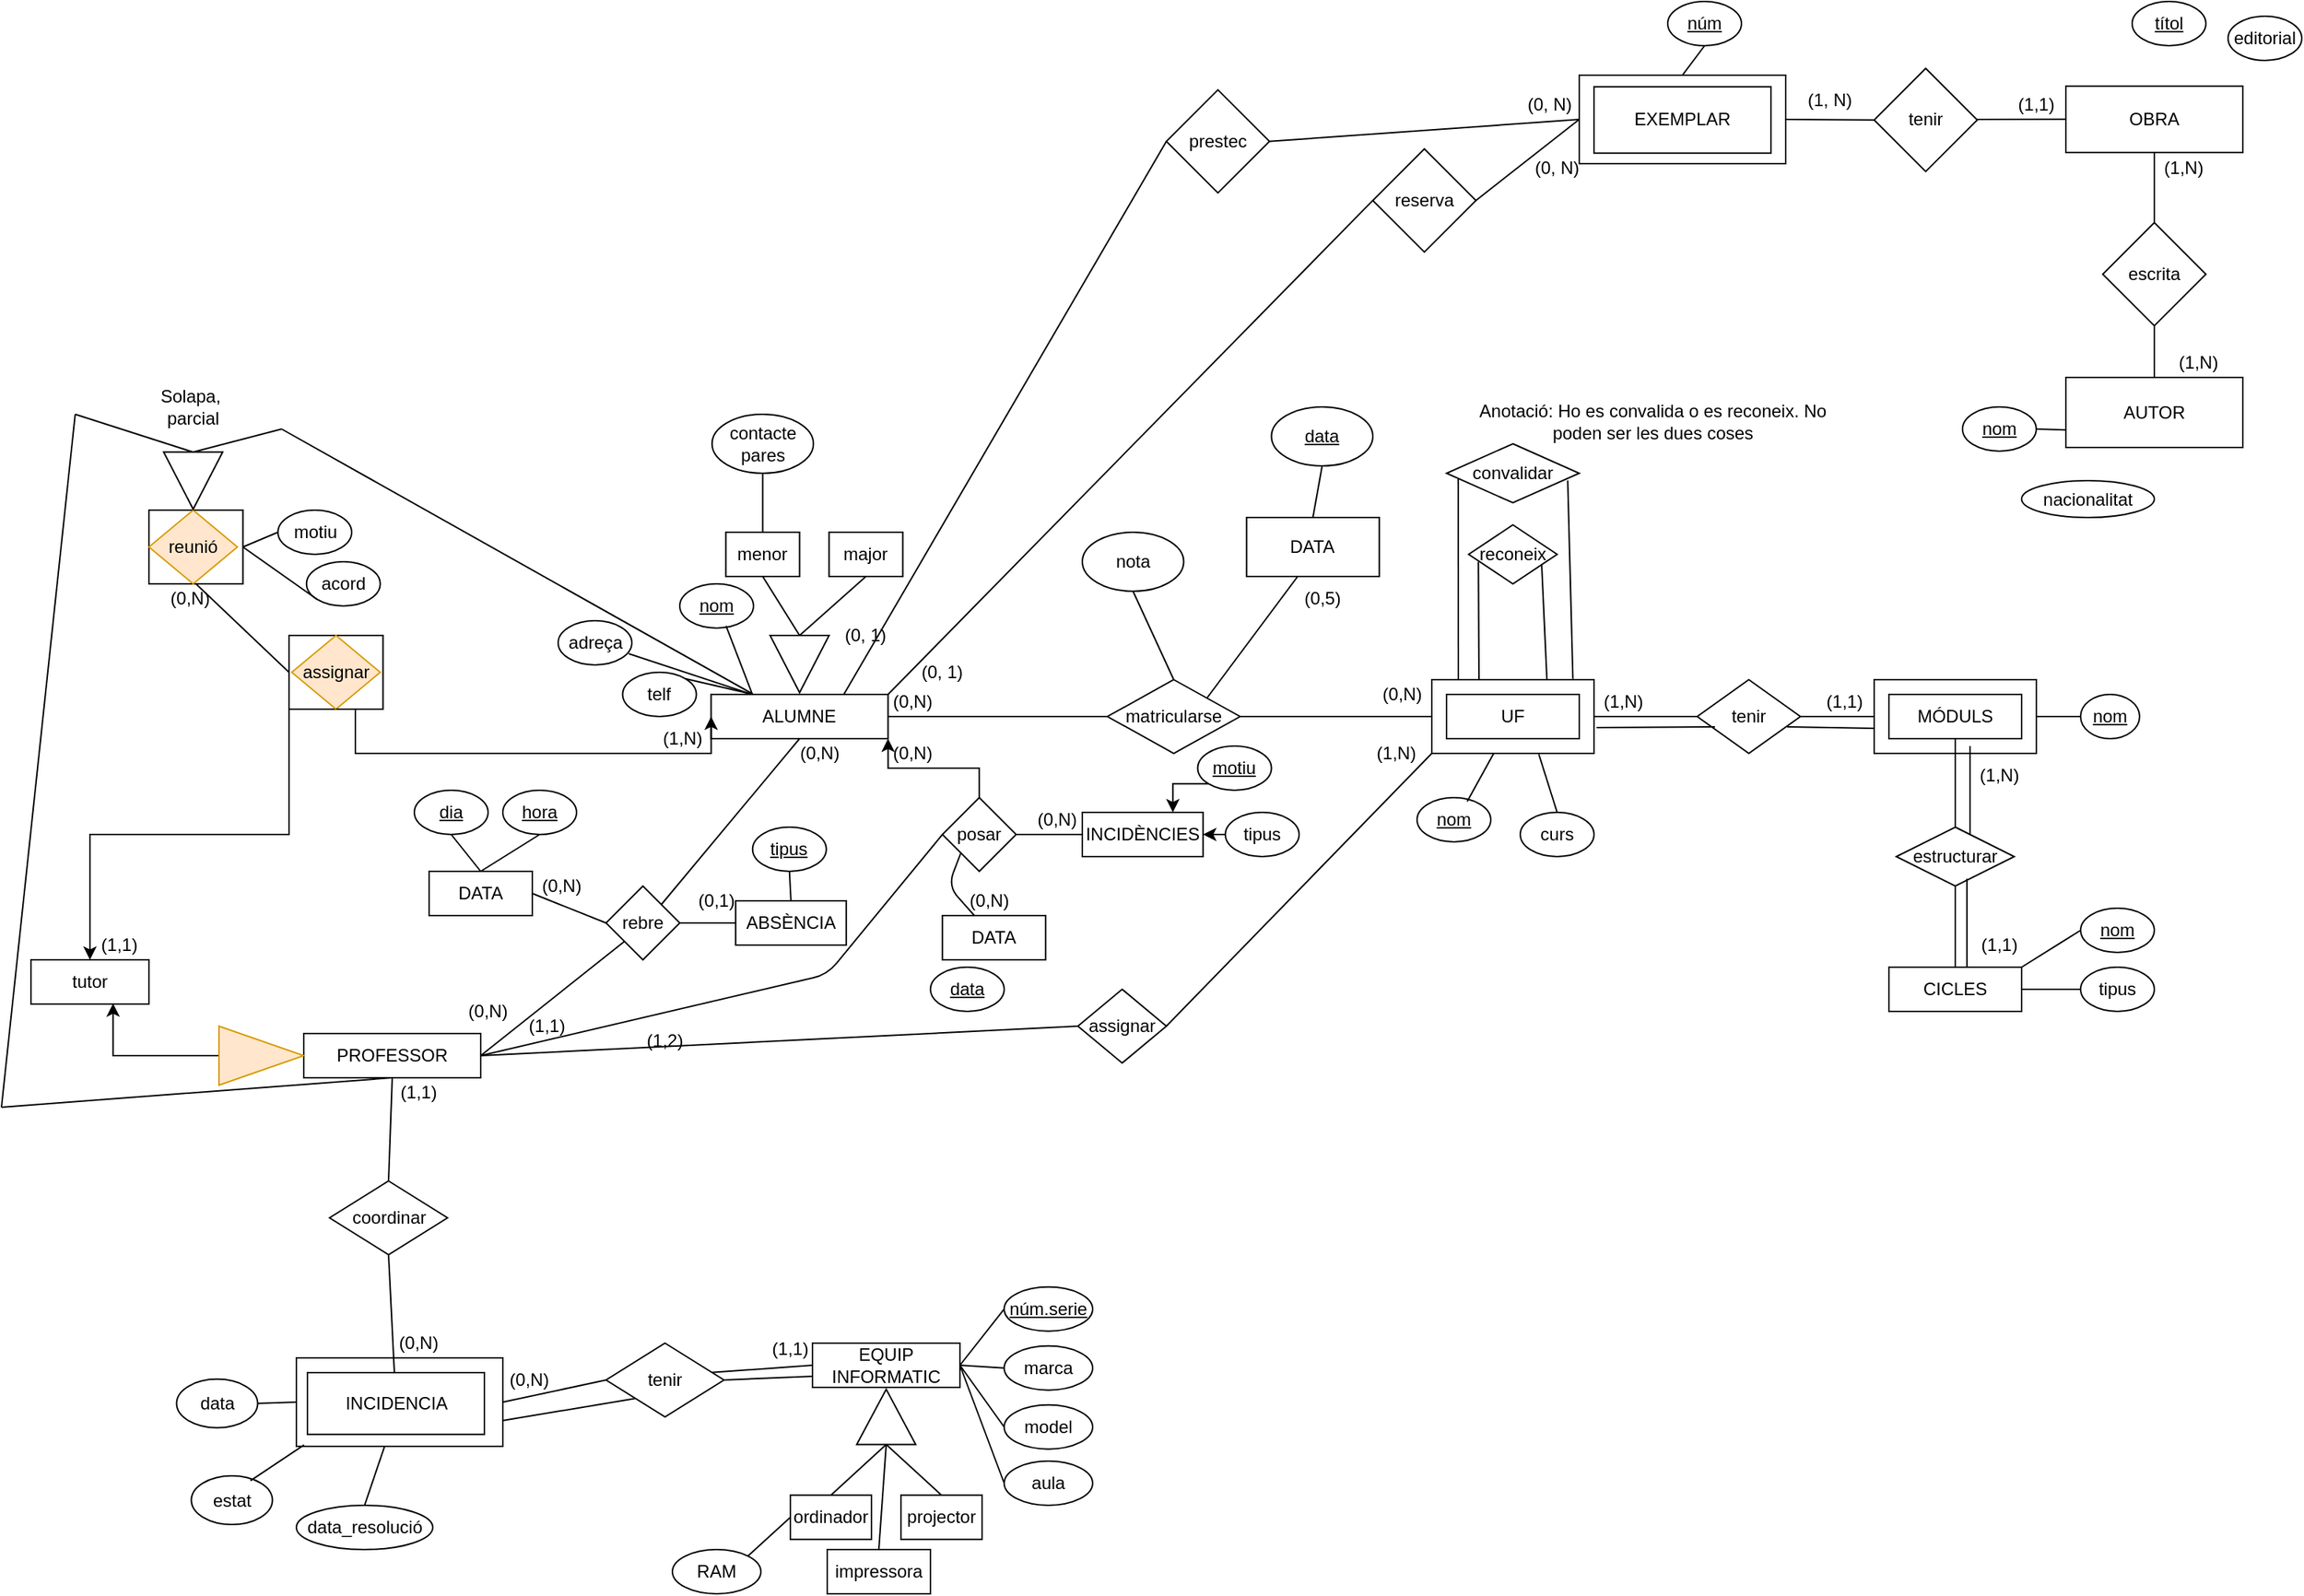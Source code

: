 <mxfile version="13.10.1" type="google"><diagram id="u-EbPhoDvk4YeDbhbqe5" name="Page-1"><mxGraphModel dx="800" dy="761" grid="1" gridSize="10" guides="1" tooltips="1" connect="1" arrows="1" fold="1" page="1" pageScale="1" pageWidth="1654" pageHeight="1169" math="0" shadow="0"><root><mxCell id="0"/><mxCell id="1" parent="0"/><mxCell id="BfW8S0iW8cEvwloU4lPh-7" value="" style="rounded=0;whiteSpace=wrap;html=1;fillColor=none;" parent="1" vertex="1"><mxGeometry x="160" y="365" width="63.75" height="50" as="geometry"/></mxCell><mxCell id="SdjdzFTzBMxVmUIWN7JW-1" value="" style="rounded=0;whiteSpace=wrap;html=1;fillColor=none;" parent="1" vertex="1"><mxGeometry x="255" y="450" width="63.75" height="50" as="geometry"/></mxCell><mxCell id="kcpN0WemMK11c4wJdfMC-29" value="" style="rounded=0;whiteSpace=wrap;html=1;fillColor=none;" parent="1" vertex="1"><mxGeometry x="1130" y="70" width="140" height="60" as="geometry"/></mxCell><mxCell id="lZA7eHhF__r-1lTm1FH1-10" value="" style="rounded=0;whiteSpace=wrap;html=1;fillColor=none;" parent="1" vertex="1"><mxGeometry x="260" y="940" width="140" height="60" as="geometry"/></mxCell><mxCell id="SdjdzFTzBMxVmUIWN7JW-10" value="" style="rounded=0;whiteSpace=wrap;html=1;fillColor=none;" parent="1" vertex="1"><mxGeometry x="1030" y="480" width="110" height="50" as="geometry"/></mxCell><mxCell id="WXxfQ3FmEOO9trzN22z2-1" value="ALUMNE" style="rounded=0;whiteSpace=wrap;html=1;" parent="1" vertex="1"><mxGeometry x="541.25" y="490" width="120" height="30" as="geometry"/></mxCell><mxCell id="WXxfQ3FmEOO9trzN22z2-3" value="" style="triangle;whiteSpace=wrap;html=1;rotation=90;" parent="1" vertex="1"><mxGeometry x="581.88" y="449.38" width="38.75" height="40" as="geometry"/></mxCell><mxCell id="WXxfQ3FmEOO9trzN22z2-4" value="menor" style="rounded=0;whiteSpace=wrap;html=1;" parent="1" vertex="1"><mxGeometry x="551.25" y="380" width="50" height="30" as="geometry"/></mxCell><mxCell id="WXxfQ3FmEOO9trzN22z2-5" value="major" style="rounded=0;whiteSpace=wrap;html=1;" parent="1" vertex="1"><mxGeometry x="621.25" y="380" width="50" height="30" as="geometry"/></mxCell><mxCell id="WXxfQ3FmEOO9trzN22z2-6" value="" style="endArrow=none;html=1;entryX=0.5;entryY=1;entryDx=0;entryDy=0;exitX=0;exitY=0.5;exitDx=0;exitDy=0;" parent="1" source="WXxfQ3FmEOO9trzN22z2-3" target="WXxfQ3FmEOO9trzN22z2-4" edge="1"><mxGeometry width="50" height="50" relative="1" as="geometry"><mxPoint x="811.25" y="610" as="sourcePoint"/><mxPoint x="861.25" y="560" as="targetPoint"/></mxGeometry></mxCell><mxCell id="WXxfQ3FmEOO9trzN22z2-7" value="" style="endArrow=none;html=1;entryX=0.5;entryY=1;entryDx=0;entryDy=0;" parent="1" target="WXxfQ3FmEOO9trzN22z2-5" edge="1"><mxGeometry width="50" height="50" relative="1" as="geometry"><mxPoint x="601.25" y="450" as="sourcePoint"/><mxPoint x="586.25" y="420" as="targetPoint"/></mxGeometry></mxCell><mxCell id="WXxfQ3FmEOO9trzN22z2-8" value="assignar" style="rhombus;whiteSpace=wrap;html=1;fillColor=#ffe6cc;strokeColor=#d79b00;" parent="1" vertex="1"><mxGeometry x="256.87" y="450" width="60" height="50" as="geometry"/></mxCell><mxCell id="WXxfQ3FmEOO9trzN22z2-10" value="PROFESSOR" style="rounded=0;whiteSpace=wrap;html=1;" parent="1" vertex="1"><mxGeometry x="265" y="720" width="120" height="30" as="geometry"/></mxCell><mxCell id="WXxfQ3FmEOO9trzN22z2-17" value="" style="endArrow=none;html=1;entryX=1;entryY=1;entryDx=0;entryDy=0;exitX=0.5;exitY=0;exitDx=0;exitDy=0;" parent="1" source="WXxfQ3FmEOO9trzN22z2-4" edge="1"><mxGeometry width="50" height="50" relative="1" as="geometry"><mxPoint x="720" y="480" as="sourcePoint"/><mxPoint x="576.25" y="337.5" as="targetPoint"/></mxGeometry></mxCell><mxCell id="WXxfQ3FmEOO9trzN22z2-26" value="rebre" style="rhombus;whiteSpace=wrap;html=1;" parent="1" vertex="1"><mxGeometry x="470" y="620" width="50" height="50" as="geometry"/></mxCell><mxCell id="WXxfQ3FmEOO9trzN22z2-27" value="ABSÈNCIA" style="rounded=0;whiteSpace=wrap;html=1;" parent="1" vertex="1"><mxGeometry x="557.88" y="630" width="75" height="30" as="geometry"/></mxCell><mxCell id="WXxfQ3FmEOO9trzN22z2-28" value="" style="endArrow=none;html=1;entryX=0;entryY=1;entryDx=0;entryDy=0;exitX=1;exitY=0.5;exitDx=0;exitDy=0;" parent="1" source="WXxfQ3FmEOO9trzN22z2-10" target="WXxfQ3FmEOO9trzN22z2-26" edge="1"><mxGeometry width="50" height="50" relative="1" as="geometry"><mxPoint x="560" y="765" as="sourcePoint"/><mxPoint x="627.5" y="697.5" as="targetPoint"/></mxGeometry></mxCell><mxCell id="WXxfQ3FmEOO9trzN22z2-29" value="" style="endArrow=none;html=1;exitX=1;exitY=0.5;exitDx=0;exitDy=0;entryX=0;entryY=0.5;entryDx=0;entryDy=0;" parent="1" source="WXxfQ3FmEOO9trzN22z2-26" target="WXxfQ3FmEOO9trzN22z2-27" edge="1"><mxGeometry width="50" height="50" relative="1" as="geometry"><mxPoint x="560" y="765" as="sourcePoint"/><mxPoint x="570" y="645" as="targetPoint"/></mxGeometry></mxCell><mxCell id="WXxfQ3FmEOO9trzN22z2-30" value="" style="endArrow=none;html=1;entryX=0.5;entryY=1;entryDx=0;entryDy=0;exitX=1;exitY=0;exitDx=0;exitDy=0;" parent="1" source="WXxfQ3FmEOO9trzN22z2-26" target="WXxfQ3FmEOO9trzN22z2-1" edge="1"><mxGeometry width="50" height="50" relative="1" as="geometry"><mxPoint x="737.5" y="700" as="sourcePoint"/><mxPoint x="737.5" y="750" as="targetPoint"/></mxGeometry></mxCell><mxCell id="WXxfQ3FmEOO9trzN22z2-31" value="&lt;u&gt;tipus&lt;/u&gt;" style="ellipse;whiteSpace=wrap;html=1;" parent="1" vertex="1"><mxGeometry x="569.38" y="580" width="50" height="30" as="geometry"/></mxCell><mxCell id="WXxfQ3FmEOO9trzN22z2-34" value="contacte pares" style="ellipse;whiteSpace=wrap;html=1;" parent="1" vertex="1"><mxGeometry x="541.88" y="300" width="68.75" height="40" as="geometry"/></mxCell><mxCell id="WXxfQ3FmEOO9trzN22z2-36" value="matricularse" style="rhombus;whiteSpace=wrap;html=1;" parent="1" vertex="1"><mxGeometry x="810" y="480" width="90" height="50" as="geometry"/></mxCell><mxCell id="WXxfQ3FmEOO9trzN22z2-37" value="" style="endArrow=none;html=1;entryX=1;entryY=0.5;entryDx=0;entryDy=0;exitX=0;exitY=0.5;exitDx=0;exitDy=0;" parent="1" source="WXxfQ3FmEOO9trzN22z2-36" target="WXxfQ3FmEOO9trzN22z2-1" edge="1"><mxGeometry width="50" height="50" relative="1" as="geometry"><mxPoint x="720" y="480" as="sourcePoint"/><mxPoint x="765" y="440" as="targetPoint"/></mxGeometry></mxCell><mxCell id="WXxfQ3FmEOO9trzN22z2-38" value="" style="endArrow=none;html=1;entryX=1;entryY=0.5;entryDx=0;entryDy=0;exitX=0;exitY=0.5;exitDx=0;exitDy=0;" parent="1" source="SdjdzFTzBMxVmUIWN7JW-10" target="WXxfQ3FmEOO9trzN22z2-36" edge="1"><mxGeometry width="50" height="50" relative="1" as="geometry"><mxPoint x="1040" y="524.5" as="sourcePoint"/><mxPoint x="950" y="524.5" as="targetPoint"/></mxGeometry></mxCell><mxCell id="WXxfQ3FmEOO9trzN22z2-39" value="UF" style="rounded=0;whiteSpace=wrap;html=1;" parent="1" vertex="1"><mxGeometry x="1040" y="490" width="90" height="30" as="geometry"/></mxCell><mxCell id="WXxfQ3FmEOO9trzN22z2-41" value="tenir" style="rhombus;whiteSpace=wrap;html=1;" parent="1" vertex="1"><mxGeometry x="1210" y="480" width="70" height="50" as="geometry"/></mxCell><mxCell id="WXxfQ3FmEOO9trzN22z2-43" value="MÓDULS" style="rounded=0;whiteSpace=wrap;html=1;" parent="1" vertex="1"><mxGeometry x="1340" y="490" width="90" height="30" as="geometry"/></mxCell><mxCell id="WXxfQ3FmEOO9trzN22z2-44" value="CICLES" style="rounded=0;whiteSpace=wrap;html=1;" parent="1" vertex="1"><mxGeometry x="1340" y="675" width="90" height="30" as="geometry"/></mxCell><mxCell id="WXxfQ3FmEOO9trzN22z2-46" value="estructurar" style="rhombus;whiteSpace=wrap;html=1;" parent="1" vertex="1"><mxGeometry x="1345" y="580" width="80" height="40" as="geometry"/></mxCell><mxCell id="WXxfQ3FmEOO9trzN22z2-48" value="" style="endArrow=none;html=1;exitX=0.5;exitY=1;exitDx=0;exitDy=0;entryX=0.5;entryY=0;entryDx=0;entryDy=0;" parent="1" source="WXxfQ3FmEOO9trzN22z2-43" target="WXxfQ3FmEOO9trzN22z2-46" edge="1"><mxGeometry width="50" height="50" relative="1" as="geometry"><mxPoint x="870" y="515" as="sourcePoint"/><mxPoint x="1380" y="542" as="targetPoint"/></mxGeometry></mxCell><mxCell id="WXxfQ3FmEOO9trzN22z2-50" value="" style="endArrow=none;html=1;entryX=0.5;entryY=0;entryDx=0;entryDy=0;exitX=0.5;exitY=1;exitDx=0;exitDy=0;" parent="1" source="WXxfQ3FmEOO9trzN22z2-46" target="WXxfQ3FmEOO9trzN22z2-44" edge="1"><mxGeometry width="50" height="50" relative="1" as="geometry"><mxPoint x="880" y="565" as="sourcePoint"/><mxPoint x="790" y="565" as="targetPoint"/></mxGeometry></mxCell><mxCell id="WXxfQ3FmEOO9trzN22z2-57" value="curs" style="ellipse;whiteSpace=wrap;html=1;" parent="1" vertex="1"><mxGeometry x="1090" y="570" width="50" height="30" as="geometry"/></mxCell><mxCell id="WXxfQ3FmEOO9trzN22z2-69" value="&lt;u&gt;nom&lt;/u&gt;" style="ellipse;whiteSpace=wrap;html=1;" parent="1" vertex="1"><mxGeometry x="1470" y="490" width="40" height="30" as="geometry"/></mxCell><mxCell id="WXxfQ3FmEOO9trzN22z2-70" value="&lt;u&gt;nom&lt;/u&gt;" style="ellipse;whiteSpace=wrap;html=1;" parent="1" vertex="1"><mxGeometry x="1470" y="635" width="50" height="30" as="geometry"/></mxCell><mxCell id="WXxfQ3FmEOO9trzN22z2-71" value="&lt;u&gt;nom&lt;/u&gt;" style="ellipse;whiteSpace=wrap;html=1;" parent="1" vertex="1"><mxGeometry x="1020" y="560" width="50" height="30" as="geometry"/></mxCell><mxCell id="WXxfQ3FmEOO9trzN22z2-72" value="" style="endArrow=none;html=1;exitX=0.68;exitY=0.087;exitDx=0;exitDy=0;exitPerimeter=0;" parent="1" source="WXxfQ3FmEOO9trzN22z2-71" edge="1"><mxGeometry width="50" height="50" relative="1" as="geometry"><mxPoint x="1395.0" y="530.0" as="sourcePoint"/><mxPoint x="1072" y="530" as="targetPoint"/></mxGeometry></mxCell><mxCell id="WXxfQ3FmEOO9trzN22z2-73" value="" style="endArrow=none;html=1;exitX=0;exitY=0.5;exitDx=0;exitDy=0;entryX=1;entryY=0.5;entryDx=0;entryDy=0;" parent="1" source="WXxfQ3FmEOO9trzN22z2-69" target="SdjdzFTzBMxVmUIWN7JW-11" edge="1"><mxGeometry width="50" height="50" relative="1" as="geometry"><mxPoint x="1405.0" y="540.0" as="sourcePoint"/><mxPoint x="1405.0" y="560" as="targetPoint"/></mxGeometry></mxCell><mxCell id="WXxfQ3FmEOO9trzN22z2-74" value="" style="endArrow=none;html=1;exitX=0;exitY=0.5;exitDx=0;exitDy=0;entryX=1;entryY=0;entryDx=0;entryDy=0;" parent="1" source="WXxfQ3FmEOO9trzN22z2-70" target="WXxfQ3FmEOO9trzN22z2-44" edge="1"><mxGeometry width="50" height="50" relative="1" as="geometry"><mxPoint x="1415.0" y="625.0" as="sourcePoint"/><mxPoint x="1415.0" y="645" as="targetPoint"/></mxGeometry></mxCell><mxCell id="WXxfQ3FmEOO9trzN22z2-75" value="assignar" style="rhombus;whiteSpace=wrap;html=1;" parent="1" vertex="1"><mxGeometry x="790" y="690" width="60" height="50" as="geometry"/></mxCell><mxCell id="WXxfQ3FmEOO9trzN22z2-76" value="coordinar" style="rhombus;whiteSpace=wrap;html=1;" parent="1" vertex="1"><mxGeometry x="282.5" y="820" width="80" height="50" as="geometry"/></mxCell><mxCell id="WXxfQ3FmEOO9trzN22z2-77" value="INCIDENCIA" style="rounded=0;whiteSpace=wrap;html=1;" parent="1" vertex="1"><mxGeometry x="267.5" y="950" width="120" height="41.87" as="geometry"/></mxCell><mxCell id="WXxfQ3FmEOO9trzN22z2-78" value="EQUIP&lt;br&gt;INFORMATIC" style="rounded=0;whiteSpace=wrap;html=1;" parent="1" vertex="1"><mxGeometry x="610" y="930" width="100" height="30" as="geometry"/></mxCell><mxCell id="WXxfQ3FmEOO9trzN22z2-79" value="" style="endArrow=none;html=1;entryX=0.5;entryY=0;entryDx=0;entryDy=0;exitX=0.5;exitY=1;exitDx=0;exitDy=0;" parent="1" source="WXxfQ3FmEOO9trzN22z2-10" target="WXxfQ3FmEOO9trzN22z2-76" edge="1"><mxGeometry width="50" height="50" relative="1" as="geometry"><mxPoint x="500" y="660" as="sourcePoint"/><mxPoint x="500" y="750" as="targetPoint"/></mxGeometry></mxCell><mxCell id="WXxfQ3FmEOO9trzN22z2-80" value="" style="endArrow=none;html=1;exitX=0.5;exitY=1;exitDx=0;exitDy=0;" parent="1" source="WXxfQ3FmEOO9trzN22z2-76" target="WXxfQ3FmEOO9trzN22z2-77" edge="1"><mxGeometry width="50" height="50" relative="1" as="geometry"><mxPoint x="500" y="780" as="sourcePoint"/><mxPoint x="577.5" y="882.5" as="targetPoint"/></mxGeometry></mxCell><mxCell id="WXxfQ3FmEOO9trzN22z2-82" value="" style="endArrow=none;html=1;entryX=0;entryY=0.5;entryDx=0;entryDy=0;" parent="1" target="WXxfQ3FmEOO9trzN22z2-78" edge="1"><mxGeometry width="50" height="50" relative="1" as="geometry"><mxPoint x="540" y="950" as="sourcePoint"/><mxPoint x="368" y="930" as="targetPoint"/></mxGeometry></mxCell><mxCell id="WXxfQ3FmEOO9trzN22z2-83" value="" style="endArrow=none;html=1;entryX=0;entryY=0.5;entryDx=0;entryDy=0;exitX=1;exitY=0.5;exitDx=0;exitDy=0;" parent="1" source="WXxfQ3FmEOO9trzN22z2-10" target="WXxfQ3FmEOO9trzN22z2-75" edge="1"><mxGeometry width="50" height="50" relative="1" as="geometry"><mxPoint x="520" y="800" as="sourcePoint"/><mxPoint x="597.5" y="902.5" as="targetPoint"/></mxGeometry></mxCell><mxCell id="WXxfQ3FmEOO9trzN22z2-84" value="" style="endArrow=none;html=1;entryX=1;entryY=0.5;entryDx=0;entryDy=0;exitX=0;exitY=1;exitDx=0;exitDy=0;" parent="1" source="SdjdzFTzBMxVmUIWN7JW-10" target="WXxfQ3FmEOO9trzN22z2-75" edge="1"><mxGeometry width="50" height="50" relative="1" as="geometry"><mxPoint x="530" y="810" as="sourcePoint"/><mxPoint x="607.5" y="912.5" as="targetPoint"/></mxGeometry></mxCell><mxCell id="WXxfQ3FmEOO9trzN22z2-88" value="data_resolució" style="ellipse;whiteSpace=wrap;html=1;" parent="1" vertex="1"><mxGeometry x="260" y="1040" width="92.5" height="30" as="geometry"/></mxCell><mxCell id="WXxfQ3FmEOO9trzN22z2-91" value="" style="endArrow=none;html=1;exitX=0.5;exitY=0;exitDx=0;exitDy=0;" parent="1" source="WXxfQ3FmEOO9trzN22z2-88" target="lZA7eHhF__r-1lTm1FH1-10" edge="1"><mxGeometry width="50" height="50" relative="1" as="geometry"><mxPoint x="380" y="1081.87" as="sourcePoint"/><mxPoint x="322.5" y="1106.88" as="targetPoint"/></mxGeometry></mxCell><mxCell id="WXxfQ3FmEOO9trzN22z2-92" value="" style="triangle;whiteSpace=wrap;html=1;rotation=-90;" parent="1" vertex="1"><mxGeometry x="641.25" y="960" width="37.5" height="40" as="geometry"/></mxCell><mxCell id="WXxfQ3FmEOO9trzN22z2-93" value="ordinador" style="rounded=0;whiteSpace=wrap;html=1;" parent="1" vertex="1"><mxGeometry x="595" y="1033.12" width="55" height="30" as="geometry"/></mxCell><mxCell id="WXxfQ3FmEOO9trzN22z2-94" value="impressora" style="rounded=0;whiteSpace=wrap;html=1;" parent="1" vertex="1"><mxGeometry x="620" y="1070" width="70" height="30" as="geometry"/></mxCell><mxCell id="WXxfQ3FmEOO9trzN22z2-95" value="" style="endArrow=none;html=1;entryX=0;entryY=0.5;entryDx=0;entryDy=0;exitX=0.5;exitY=0;exitDx=0;exitDy=0;" parent="1" source="WXxfQ3FmEOO9trzN22z2-94" target="WXxfQ3FmEOO9trzN22z2-92" edge="1"><mxGeometry width="50" height="50" relative="1" as="geometry"><mxPoint x="1092.5" y="813.12" as="sourcePoint"/><mxPoint x="661.88" y="1000.0" as="targetPoint"/></mxGeometry></mxCell><mxCell id="WXxfQ3FmEOO9trzN22z2-96" value="" style="endArrow=none;html=1;entryX=0.5;entryY=0;entryDx=0;entryDy=0;exitX=0;exitY=0.5;exitDx=0;exitDy=0;" parent="1" source="WXxfQ3FmEOO9trzN22z2-92" target="WXxfQ3FmEOO9trzN22z2-93" edge="1"><mxGeometry width="50" height="50" relative="1" as="geometry"><mxPoint x="662" y="1000" as="sourcePoint"/><mxPoint x="671.88" y="1010" as="targetPoint"/></mxGeometry></mxCell><mxCell id="WXxfQ3FmEOO9trzN22z2-97" value="projector" style="rounded=0;whiteSpace=wrap;html=1;" parent="1" vertex="1"><mxGeometry x="670" y="1033.12" width="55" height="30" as="geometry"/></mxCell><mxCell id="WXxfQ3FmEOO9trzN22z2-98" value="" style="endArrow=none;html=1;entryX=0.5;entryY=0;entryDx=0;entryDy=0;exitX=0;exitY=0.5;exitDx=0;exitDy=0;" parent="1" source="WXxfQ3FmEOO9trzN22z2-92" target="WXxfQ3FmEOO9trzN22z2-97" edge="1"><mxGeometry width="50" height="50" relative="1" as="geometry"><mxPoint x="670" y="1008.75" as="sourcePoint"/><mxPoint x="632.5" y="1043.12" as="targetPoint"/></mxGeometry></mxCell><mxCell id="WXxfQ3FmEOO9trzN22z2-100" value="&lt;u&gt;núm.serie&lt;/u&gt;" style="ellipse;whiteSpace=wrap;html=1;" parent="1" vertex="1"><mxGeometry x="740" y="891.87" width="60" height="30" as="geometry"/></mxCell><mxCell id="WXxfQ3FmEOO9trzN22z2-101" value="marca" style="ellipse;whiteSpace=wrap;html=1;" parent="1" vertex="1"><mxGeometry x="740" y="931.87" width="60" height="30" as="geometry"/></mxCell><mxCell id="WXxfQ3FmEOO9trzN22z2-102" value="model" style="ellipse;whiteSpace=wrap;html=1;" parent="1" vertex="1"><mxGeometry x="740" y="971.87" width="60" height="30" as="geometry"/></mxCell><mxCell id="WXxfQ3FmEOO9trzN22z2-103" value="aula" style="ellipse;whiteSpace=wrap;html=1;" parent="1" vertex="1"><mxGeometry x="740" y="1010" width="60" height="30" as="geometry"/></mxCell><mxCell id="WXxfQ3FmEOO9trzN22z2-104" value="" style="endArrow=none;html=1;entryX=0;entryY=0.5;entryDx=0;entryDy=0;exitX=1;exitY=0.5;exitDx=0;exitDy=0;" parent="1" source="WXxfQ3FmEOO9trzN22z2-78" target="WXxfQ3FmEOO9trzN22z2-100" edge="1"><mxGeometry width="50" height="50" relative="1" as="geometry"><mxPoint x="670" y="1008.75" as="sourcePoint"/><mxPoint x="707.5" y="1043.12" as="targetPoint"/></mxGeometry></mxCell><mxCell id="WXxfQ3FmEOO9trzN22z2-105" value="" style="endArrow=none;html=1;entryX=0;entryY=0.5;entryDx=0;entryDy=0;exitX=1;exitY=0.5;exitDx=0;exitDy=0;" parent="1" source="WXxfQ3FmEOO9trzN22z2-78" target="WXxfQ3FmEOO9trzN22z2-101" edge="1"><mxGeometry width="50" height="50" relative="1" as="geometry"><mxPoint x="720" y="955" as="sourcePoint"/><mxPoint x="751.86" y="910.0" as="targetPoint"/></mxGeometry></mxCell><mxCell id="WXxfQ3FmEOO9trzN22z2-106" value="" style="endArrow=none;html=1;exitX=0;exitY=0.5;exitDx=0;exitDy=0;entryX=1;entryY=0.5;entryDx=0;entryDy=0;" parent="1" source="WXxfQ3FmEOO9trzN22z2-102" target="WXxfQ3FmEOO9trzN22z2-78" edge="1"><mxGeometry width="50" height="50" relative="1" as="geometry"><mxPoint x="730" y="965" as="sourcePoint"/><mxPoint x="710" y="950" as="targetPoint"/></mxGeometry></mxCell><mxCell id="WXxfQ3FmEOO9trzN22z2-107" value="" style="endArrow=none;html=1;exitX=0;exitY=0.5;exitDx=0;exitDy=0;entryX=1;entryY=0.5;entryDx=0;entryDy=0;" parent="1" source="WXxfQ3FmEOO9trzN22z2-103" target="WXxfQ3FmEOO9trzN22z2-78" edge="1"><mxGeometry width="50" height="50" relative="1" as="geometry"><mxPoint x="750" y="996.87" as="sourcePoint"/><mxPoint x="720" y="950" as="targetPoint"/></mxGeometry></mxCell><mxCell id="WXxfQ3FmEOO9trzN22z2-109" value="" style="endArrow=none;html=1;entryX=0.5;entryY=0;entryDx=0;entryDy=0;exitX=0.5;exitY=1;exitDx=0;exitDy=0;" parent="1" source="WXxfQ3FmEOO9trzN22z2-31" target="WXxfQ3FmEOO9trzN22z2-27" edge="1"><mxGeometry width="50" height="50" relative="1" as="geometry"><mxPoint x="646.15" y="654.3" as="sourcePoint"/><mxPoint x="615" y="675" as="targetPoint"/></mxGeometry></mxCell><mxCell id="WXxfQ3FmEOO9trzN22z2-113" value="" style="endArrow=none;html=1;exitX=1;exitY=0.5;exitDx=0;exitDy=0;entryX=0;entryY=0.5;entryDx=0;entryDy=0;" parent="1" source="SdjdzFTzBMxVmUIWN7JW-10" target="WXxfQ3FmEOO9trzN22z2-41" edge="1"><mxGeometry width="50" height="50" relative="1" as="geometry"><mxPoint x="1095" y="480.0" as="sourcePoint"/><mxPoint x="1095" y="500.0" as="targetPoint"/></mxGeometry></mxCell><mxCell id="WXxfQ3FmEOO9trzN22z2-114" value="" style="endArrow=none;html=1;entryX=1;entryY=0.5;entryDx=0;entryDy=0;" parent="1" target="WXxfQ3FmEOO9trzN22z2-41" edge="1"><mxGeometry width="50" height="50" relative="1" as="geometry"><mxPoint x="1330" y="505" as="sourcePoint"/><mxPoint x="1220" y="515.0" as="targetPoint"/></mxGeometry></mxCell><mxCell id="WXxfQ3FmEOO9trzN22z2-120" value="reconeix" style="rhombus;whiteSpace=wrap;html=1;" parent="1" vertex="1"><mxGeometry x="1055" y="375" width="60" height="40" as="geometry"/></mxCell><mxCell id="WXxfQ3FmEOO9trzN22z2-121" value="convalidar" style="rhombus;whiteSpace=wrap;html=1;" parent="1" vertex="1"><mxGeometry x="1040" y="320" width="90" height="40" as="geometry"/></mxCell><mxCell id="WXxfQ3FmEOO9trzN22z2-122" value="" style="endArrow=none;html=1;fontSize=9;entryX=0.11;entryY=0.628;entryDx=0;entryDy=0;entryPerimeter=0;" parent="1" target="WXxfQ3FmEOO9trzN22z2-120" edge="1"><mxGeometry width="50" height="50" relative="1" as="geometry"><mxPoint x="1062" y="480" as="sourcePoint"/><mxPoint x="1065" y="400" as="targetPoint"/></mxGeometry></mxCell><mxCell id="WXxfQ3FmEOO9trzN22z2-123" value="" style="endArrow=none;html=1;fontSize=9;entryX=0.825;entryY=0.667;entryDx=0;entryDy=0;entryPerimeter=0;exitX=0.71;exitY=0.009;exitDx=0;exitDy=0;exitPerimeter=0;" parent="1" source="SdjdzFTzBMxVmUIWN7JW-10" target="WXxfQ3FmEOO9trzN22z2-120" edge="1"><mxGeometry width="50" height="50" relative="1" as="geometry"><mxPoint x="1105" y="489" as="sourcePoint"/><mxPoint x="1071.26" y="410.12" as="targetPoint"/></mxGeometry></mxCell><mxCell id="WXxfQ3FmEOO9trzN22z2-124" value="" style="endArrow=none;html=1;fontSize=9;entryX=0.088;entryY=0.6;entryDx=0;entryDy=0;entryPerimeter=0;" parent="1" target="WXxfQ3FmEOO9trzN22z2-121" edge="1"><mxGeometry width="50" height="50" relative="1" as="geometry"><mxPoint x="1048" y="480" as="sourcePoint"/><mxPoint x="1081.26" y="420.12" as="targetPoint"/></mxGeometry></mxCell><mxCell id="WXxfQ3FmEOO9trzN22z2-125" value="" style="endArrow=none;html=1;fontSize=9;exitX=0.87;exitY=-0.013;exitDx=0;exitDy=0;exitPerimeter=0;entryX=0.913;entryY=0.623;entryDx=0;entryDy=0;entryPerimeter=0;" parent="1" source="SdjdzFTzBMxVmUIWN7JW-10" target="WXxfQ3FmEOO9trzN22z2-121" edge="1"><mxGeometry width="50" height="50" relative="1" as="geometry"><mxPoint x="1053.69" y="498.89" as="sourcePoint"/><mxPoint x="1067.808" y="354" as="targetPoint"/></mxGeometry></mxCell><mxCell id="WXxfQ3FmEOO9trzN22z2-132" value="&lt;u&gt;nom&lt;/u&gt;" style="ellipse;whiteSpace=wrap;html=1;" parent="1" vertex="1"><mxGeometry x="520" y="415" width="50" height="30" as="geometry"/></mxCell><mxCell id="WXxfQ3FmEOO9trzN22z2-133" value="adreça" style="ellipse;whiteSpace=wrap;html=1;" parent="1" vertex="1"><mxGeometry x="437.5" y="440" width="50" height="30" as="geometry"/></mxCell><mxCell id="WXxfQ3FmEOO9trzN22z2-134" value="telf" style="ellipse;whiteSpace=wrap;html=1;" parent="1" vertex="1"><mxGeometry x="481.25" y="475" width="50" height="30" as="geometry"/></mxCell><mxCell id="WXxfQ3FmEOO9trzN22z2-135" value="" style="endArrow=none;html=1;entryX=0.628;entryY=0.951;entryDx=0;entryDy=0;entryPerimeter=0;exitX=0.233;exitY=-0.002;exitDx=0;exitDy=0;exitPerimeter=0;" parent="1" source="WXxfQ3FmEOO9trzN22z2-1" target="WXxfQ3FmEOO9trzN22z2-132" edge="1"><mxGeometry width="50" height="50" relative="1" as="geometry"><mxPoint x="567.25" y="480" as="sourcePoint"/><mxPoint x="586.25" y="420" as="targetPoint"/></mxGeometry></mxCell><mxCell id="WXxfQ3FmEOO9trzN22z2-136" value="" style="endArrow=none;html=1;entryX=0.958;entryY=0.746;entryDx=0;entryDy=0;exitX=0.233;exitY=0.001;exitDx=0;exitDy=0;entryPerimeter=0;exitPerimeter=0;" parent="1" source="WXxfQ3FmEOO9trzN22z2-1" target="WXxfQ3FmEOO9trzN22z2-133" edge="1"><mxGeometry width="50" height="50" relative="1" as="geometry"><mxPoint x="621.25" y="470" as="sourcePoint"/><mxPoint x="596.25" y="430" as="targetPoint"/></mxGeometry></mxCell><mxCell id="WXxfQ3FmEOO9trzN22z2-137" value="" style="endArrow=none;html=1;entryX=1;entryY=0;entryDx=0;entryDy=0;exitX=0.23;exitY=-0.008;exitDx=0;exitDy=0;exitPerimeter=0;" parent="1" source="WXxfQ3FmEOO9trzN22z2-1" target="WXxfQ3FmEOO9trzN22z2-134" edge="1"><mxGeometry width="50" height="50" relative="1" as="geometry"><mxPoint x="631.25" y="480" as="sourcePoint"/><mxPoint x="606.25" y="440" as="targetPoint"/></mxGeometry></mxCell><mxCell id="s9wQ_xap9MSzDKn301x9-2" style="edgeStyle=orthogonalEdgeStyle;rounded=0;orthogonalLoop=1;jettySize=auto;html=1;exitX=0;exitY=0.5;exitDx=0;exitDy=0;entryX=0.696;entryY=0.986;entryDx=0;entryDy=0;entryPerimeter=0;" parent="1" source="s9wQ_xap9MSzDKn301x9-1" target="s9wQ_xap9MSzDKn301x9-3" edge="1"><mxGeometry relative="1" as="geometry"><mxPoint x="200" y="734.882" as="targetPoint"/></mxGeometry></mxCell><mxCell id="s9wQ_xap9MSzDKn301x9-1" value="" style="triangle;whiteSpace=wrap;html=1;fillColor=#ffe6cc;strokeColor=#d79b00;" parent="1" vertex="1"><mxGeometry x="207.5" y="715" width="57.5" height="40" as="geometry"/></mxCell><mxCell id="s9wQ_xap9MSzDKn301x9-3" value="tutor" style="rounded=0;whiteSpace=wrap;html=1;" parent="1" vertex="1"><mxGeometry x="80" y="670" width="80" height="30" as="geometry"/></mxCell><mxCell id="a0VnM45vaRl4mW9OE0T--1" value="" style="endArrow=none;html=1;exitX=0.66;exitY=1.013;exitDx=0;exitDy=0;entryX=0.5;entryY=0;entryDx=0;entryDy=0;exitPerimeter=0;" parent="1" source="SdjdzFTzBMxVmUIWN7JW-10" target="WXxfQ3FmEOO9trzN22z2-57" edge="1"><mxGeometry width="50" height="50" relative="1" as="geometry"><mxPoint x="1480" y="555" as="sourcePoint"/><mxPoint x="1440" y="610" as="targetPoint"/></mxGeometry></mxCell><mxCell id="a0VnM45vaRl4mW9OE0T--3" value="tipus" style="ellipse;whiteSpace=wrap;html=1;" parent="1" vertex="1"><mxGeometry x="1470" y="675" width="50" height="30" as="geometry"/></mxCell><mxCell id="a0VnM45vaRl4mW9OE0T--4" value="" style="endArrow=none;html=1;exitX=0;exitY=0.5;exitDx=0;exitDy=0;entryX=1;entryY=0.5;entryDx=0;entryDy=0;" parent="1" source="a0VnM45vaRl4mW9OE0T--3" target="WXxfQ3FmEOO9trzN22z2-44" edge="1"><mxGeometry width="50" height="50" relative="1" as="geometry"><mxPoint x="1480" y="630" as="sourcePoint"/><mxPoint x="1440" y="685" as="targetPoint"/></mxGeometry></mxCell><mxCell id="a0VnM45vaRl4mW9OE0T--7" value="" style="endArrow=none;html=1;entryX=0.5;entryY=1;entryDx=0;entryDy=0;exitX=0.5;exitY=0;exitDx=0;exitDy=0;" parent="1" source="WXxfQ3FmEOO9trzN22z2-36" target="a0VnM45vaRl4mW9OE0T--8" edge="1"><mxGeometry width="50" height="50" relative="1" as="geometry"><mxPoint x="690" y="560" as="sourcePoint"/><mxPoint x="855" y="420" as="targetPoint"/></mxGeometry></mxCell><mxCell id="a0VnM45vaRl4mW9OE0T--8" value="nota" style="ellipse;whiteSpace=wrap;html=1;" parent="1" vertex="1"><mxGeometry x="793" y="380" width="68.75" height="40" as="geometry"/></mxCell><mxCell id="a0VnM45vaRl4mW9OE0T--11" value="(0,5)" style="text;html=1;strokeColor=none;fillColor=none;align=center;verticalAlign=middle;whiteSpace=wrap;rounded=0;" parent="1" vertex="1"><mxGeometry x="935.63" y="415" width="40" height="20" as="geometry"/></mxCell><mxCell id="a0VnM45vaRl4mW9OE0T--14" value="(1,2)" style="text;html=1;strokeColor=none;fillColor=none;align=center;verticalAlign=middle;whiteSpace=wrap;rounded=0;" parent="1" vertex="1"><mxGeometry x="490" y="715" width="40" height="20" as="geometry"/></mxCell><mxCell id="a0VnM45vaRl4mW9OE0T--16" value="Anotació: Ho es convalida o es reconeix. No poden ser les dues coses" style="text;html=1;strokeColor=none;fillColor=none;align=center;verticalAlign=middle;whiteSpace=wrap;rounded=0;" parent="1" vertex="1"><mxGeometry x="1060" y="300" width="240" height="10" as="geometry"/></mxCell><mxCell id="a0VnM45vaRl4mW9OE0T--19" value="DATA" style="rounded=0;whiteSpace=wrap;html=1;" parent="1" vertex="1"><mxGeometry x="350" y="610" width="70" height="30" as="geometry"/></mxCell><mxCell id="BEpx7egmP56j8sAU7TxE-5" value="" style="endArrow=none;html=1;entryX=0.5;entryY=1;entryDx=0;entryDy=0;exitX=1;exitY=0;exitDx=0;exitDy=0;" parent="1" source="WXxfQ3FmEOO9trzN22z2-36" edge="1"><mxGeometry width="50" height="50" relative="1" as="geometry"><mxPoint x="840" y="470" as="sourcePoint"/><mxPoint x="946.5" y="400" as="targetPoint"/></mxGeometry></mxCell><mxCell id="BEpx7egmP56j8sAU7TxE-6" value="" style="endArrow=none;html=1;exitX=0;exitY=0.5;exitDx=0;exitDy=0;entryX=1;entryY=0.5;entryDx=0;entryDy=0;" parent="1" source="WXxfQ3FmEOO9trzN22z2-26" target="a0VnM45vaRl4mW9OE0T--19" edge="1"><mxGeometry width="50" height="50" relative="1" as="geometry"><mxPoint x="530" y="655" as="sourcePoint"/><mxPoint x="566.88" y="655" as="targetPoint"/></mxGeometry></mxCell><mxCell id="BEpx7egmP56j8sAU7TxE-7" value="&lt;u&gt;dia&lt;/u&gt;" style="ellipse;whiteSpace=wrap;html=1;" parent="1" vertex="1"><mxGeometry x="340" y="555" width="50" height="30" as="geometry"/></mxCell><mxCell id="BEpx7egmP56j8sAU7TxE-8" value="" style="endArrow=none;html=1;entryX=0.5;entryY=0;entryDx=0;entryDy=0;exitX=0.5;exitY=1;exitDx=0;exitDy=0;" parent="1" source="BEpx7egmP56j8sAU7TxE-7" target="a0VnM45vaRl4mW9OE0T--19" edge="1"><mxGeometry width="50" height="50" relative="1" as="geometry"><mxPoint x="604.38" y="620" as="sourcePoint"/><mxPoint x="604.38" y="640" as="targetPoint"/></mxGeometry></mxCell><mxCell id="BEpx7egmP56j8sAU7TxE-9" value="RAM" style="ellipse;whiteSpace=wrap;html=1;" parent="1" vertex="1"><mxGeometry x="515" y="1070" width="60" height="30" as="geometry"/></mxCell><mxCell id="BEpx7egmP56j8sAU7TxE-10" value="" style="endArrow=none;html=1;exitX=0;exitY=0.5;exitDx=0;exitDy=0;entryX=1;entryY=0;entryDx=0;entryDy=0;" parent="1" source="WXxfQ3FmEOO9trzN22z2-93" target="BEpx7egmP56j8sAU7TxE-9" edge="1"><mxGeometry width="50" height="50" relative="1" as="geometry"><mxPoint x="670" y="1008.75" as="sourcePoint"/><mxPoint x="590" y="1070" as="targetPoint"/></mxGeometry></mxCell><mxCell id="lZA7eHhF__r-1lTm1FH1-11" value="tenir" style="rhombus;whiteSpace=wrap;html=1;" parent="1" vertex="1"><mxGeometry x="470" y="930" width="80" height="50" as="geometry"/></mxCell><mxCell id="lZA7eHhF__r-1lTm1FH1-12" value="" style="endArrow=none;html=1;entryX=0;entryY=0.5;entryDx=0;entryDy=0;exitX=1;exitY=0.5;exitDx=0;exitDy=0;" parent="1" source="lZA7eHhF__r-1lTm1FH1-10" target="lZA7eHhF__r-1lTm1FH1-11" edge="1"><mxGeometry width="50" height="50" relative="1" as="geometry"><mxPoint x="550" y="960" as="sourcePoint"/><mxPoint x="620" y="955" as="targetPoint"/></mxGeometry></mxCell><mxCell id="lZA7eHhF__r-1lTm1FH1-14" value="" style="endArrow=none;html=1;entryX=0;entryY=1;entryDx=0;entryDy=0;" parent="1" target="lZA7eHhF__r-1lTm1FH1-11" edge="1"><mxGeometry width="50" height="50" relative="1" as="geometry"><mxPoint x="400" y="982.5" as="sourcePoint"/><mxPoint x="470" y="977.5" as="targetPoint"/></mxGeometry></mxCell><mxCell id="lZA7eHhF__r-1lTm1FH1-18" value="reunió" style="rhombus;whiteSpace=wrap;html=1;fillColor=#ffe6cc;strokeColor=#d79b00;" parent="1" vertex="1"><mxGeometry x="160" y="365" width="60" height="50" as="geometry"/></mxCell><mxCell id="BEpx7egmP56j8sAU7TxE-11" value="data" style="ellipse;whiteSpace=wrap;html=1;" parent="1" vertex="1"><mxGeometry x="178.75" y="954.43" width="55" height="33" as="geometry"/></mxCell><mxCell id="BEpx7egmP56j8sAU7TxE-12" value="" style="endArrow=none;html=1;entryX=0;entryY=0.5;entryDx=0;entryDy=0;exitX=1;exitY=0.5;exitDx=0;exitDy=0;" parent="1" source="BEpx7egmP56j8sAU7TxE-11" target="lZA7eHhF__r-1lTm1FH1-10" edge="1"><mxGeometry width="50" height="50" relative="1" as="geometry"><mxPoint x="311.25" y="1059.84" as="sourcePoint"/><mxPoint x="307.5" y="1001.87" as="targetPoint"/></mxGeometry></mxCell><mxCell id="BfW8S0iW8cEvwloU4lPh-14" style="edgeStyle=orthogonalEdgeStyle;rounded=0;orthogonalLoop=1;jettySize=auto;html=1;exitX=0;exitY=1;exitDx=0;exitDy=0;entryX=0.5;entryY=0;entryDx=0;entryDy=0;" parent="1" source="SdjdzFTzBMxVmUIWN7JW-1" target="s9wQ_xap9MSzDKn301x9-3" edge="1"><mxGeometry relative="1" as="geometry"/></mxCell><mxCell id="BfW8S0iW8cEvwloU4lPh-15" style="edgeStyle=orthogonalEdgeStyle;rounded=0;orthogonalLoop=1;jettySize=auto;html=1;exitX=0.5;exitY=1;exitDx=0;exitDy=0;entryX=0;entryY=0.5;entryDx=0;entryDy=0;" parent="1" source="SdjdzFTzBMxVmUIWN7JW-1" target="WXxfQ3FmEOO9trzN22z2-1" edge="1"><mxGeometry relative="1" as="geometry"><Array as="points"><mxPoint x="300" y="500"/><mxPoint x="300" y="530"/><mxPoint x="541" y="530"/></Array></mxGeometry></mxCell><mxCell id="BEpx7egmP56j8sAU7TxE-13" value="" style="endArrow=none;html=1;exitX=1;exitY=0.5;exitDx=0;exitDy=0;entryX=0;entryY=0.75;entryDx=0;entryDy=0;" parent="1" source="lZA7eHhF__r-1lTm1FH1-11" target="WXxfQ3FmEOO9trzN22z2-78" edge="1"><mxGeometry width="50" height="50" relative="1" as="geometry"><mxPoint x="550" y="960" as="sourcePoint"/><mxPoint x="620" y="980" as="targetPoint"/></mxGeometry></mxCell><mxCell id="SdjdzFTzBMxVmUIWN7JW-11" value="" style="rounded=0;whiteSpace=wrap;html=1;fillColor=none;" parent="1" vertex="1"><mxGeometry x="1330" y="480" width="110" height="50" as="geometry"/></mxCell><mxCell id="SdjdzFTzBMxVmUIWN7JW-12" value="" style="endArrow=none;html=1;entryX=0.871;entryY=0.64;entryDx=0;entryDy=0;entryPerimeter=0;" parent="1" target="WXxfQ3FmEOO9trzN22z2-41" edge="1"><mxGeometry width="50" height="50" relative="1" as="geometry"><mxPoint x="1330" y="513" as="sourcePoint"/><mxPoint x="1280" y="512.5" as="targetPoint"/></mxGeometry></mxCell><mxCell id="SdjdzFTzBMxVmUIWN7JW-13" value="" style="endArrow=none;html=1;entryX=1.016;entryY=0.649;entryDx=0;entryDy=0;entryPerimeter=0;" parent="1" target="SdjdzFTzBMxVmUIWN7JW-10" edge="1"><mxGeometry width="50" height="50" relative="1" as="geometry"><mxPoint x="1222" y="512" as="sourcePoint"/><mxPoint x="1150" y="512.5" as="targetPoint"/></mxGeometry></mxCell><mxCell id="BfW8S0iW8cEvwloU4lPh-16" value="motiu" style="ellipse;whiteSpace=wrap;html=1;" parent="1" vertex="1"><mxGeometry x="247.5" y="365" width="50" height="30" as="geometry"/></mxCell><mxCell id="BfW8S0iW8cEvwloU4lPh-18" value="acord" style="ellipse;whiteSpace=wrap;html=1;" parent="1" vertex="1"><mxGeometry x="266.87" y="400" width="50" height="30" as="geometry"/></mxCell><mxCell id="BfW8S0iW8cEvwloU4lPh-31" style="edgeStyle=orthogonalEdgeStyle;rounded=0;orthogonalLoop=1;jettySize=auto;html=1;exitX=0.5;exitY=0;exitDx=0;exitDy=0;entryX=1;entryY=1;entryDx=0;entryDy=0;" parent="1" source="BfW8S0iW8cEvwloU4lPh-21" target="WXxfQ3FmEOO9trzN22z2-1" edge="1"><mxGeometry relative="1" as="geometry"/></mxCell><mxCell id="BfW8S0iW8cEvwloU4lPh-21" value="posar" style="rhombus;whiteSpace=wrap;html=1;" parent="1" vertex="1"><mxGeometry x="698.13" y="560" width="50" height="50" as="geometry"/></mxCell><mxCell id="BfW8S0iW8cEvwloU4lPh-22" value="INCIDÈNCIES" style="rounded=0;whiteSpace=wrap;html=1;" parent="1" vertex="1"><mxGeometry x="793" y="570" width="81.87" height="30" as="geometry"/></mxCell><mxCell id="BfW8S0iW8cEvwloU4lPh-23" value="" style="endArrow=none;html=1;exitX=1;exitY=0.5;exitDx=0;exitDy=0;entryX=0;entryY=0.5;entryDx=0;entryDy=0;" parent="1" source="BfW8S0iW8cEvwloU4lPh-21" target="BfW8S0iW8cEvwloU4lPh-22" edge="1"><mxGeometry width="50" height="50" relative="1" as="geometry"><mxPoint x="751.25" y="755" as="sourcePoint"/><mxPoint x="761.25" y="635" as="targetPoint"/></mxGeometry></mxCell><mxCell id="BfW8S0iW8cEvwloU4lPh-29" style="edgeStyle=orthogonalEdgeStyle;rounded=0;orthogonalLoop=1;jettySize=auto;html=1;exitX=0;exitY=1;exitDx=0;exitDy=0;entryX=0.75;entryY=0;entryDx=0;entryDy=0;" parent="1" source="BfW8S0iW8cEvwloU4lPh-26" target="BfW8S0iW8cEvwloU4lPh-22" edge="1"><mxGeometry relative="1" as="geometry"/></mxCell><mxCell id="BfW8S0iW8cEvwloU4lPh-26" value="&lt;u&gt;motiu&lt;/u&gt;" style="ellipse;whiteSpace=wrap;html=1;" parent="1" vertex="1"><mxGeometry x="871.25" y="525" width="50" height="30" as="geometry"/></mxCell><mxCell id="BfW8S0iW8cEvwloU4lPh-30" style="edgeStyle=orthogonalEdgeStyle;rounded=0;orthogonalLoop=1;jettySize=auto;html=1;exitX=0;exitY=0.5;exitDx=0;exitDy=0;entryX=1;entryY=0.5;entryDx=0;entryDy=0;" parent="1" source="BfW8S0iW8cEvwloU4lPh-28" target="BfW8S0iW8cEvwloU4lPh-22" edge="1"><mxGeometry relative="1" as="geometry"/></mxCell><mxCell id="BfW8S0iW8cEvwloU4lPh-28" value="tipus" style="ellipse;whiteSpace=wrap;html=1;" parent="1" vertex="1"><mxGeometry x="890" y="570" width="50" height="30" as="geometry"/></mxCell><mxCell id="kcpN0WemMK11c4wJdfMC-1" value="DATA" style="rounded=0;whiteSpace=wrap;html=1;" parent="1" vertex="1"><mxGeometry x="698.13" y="640" width="70" height="30" as="geometry"/></mxCell><mxCell id="kcpN0WemMK11c4wJdfMC-2" value="&lt;u&gt;data&lt;/u&gt;" style="ellipse;whiteSpace=wrap;html=1;" parent="1" vertex="1"><mxGeometry x="690" y="675" width="50" height="30" as="geometry"/></mxCell><mxCell id="kcpN0WemMK11c4wJdfMC-3" value="" style="endArrow=none;html=1;exitX=0;exitY=1;exitDx=0;exitDy=0;" parent="1" source="BfW8S0iW8cEvwloU4lPh-21" target="kcpN0WemMK11c4wJdfMC-1" edge="1"><mxGeometry width="50" height="50" relative="1" as="geometry"><mxPoint x="424.397" y="625.345" as="sourcePoint"/><mxPoint x="412.5" y="640" as="targetPoint"/><Array as="points"><mxPoint x="702" y="620"/></Array></mxGeometry></mxCell><mxCell id="kcpN0WemMK11c4wJdfMC-7" value="" style="triangle;whiteSpace=wrap;html=1;rotation=90;" parent="1" vertex="1"><mxGeometry x="170.62" y="325" width="38.75" height="40" as="geometry"/></mxCell><mxCell id="kcpN0WemMK11c4wJdfMC-8" value="" style="endArrow=none;html=1;exitX=0;exitY=0.5;exitDx=0;exitDy=0;" parent="1" source="kcpN0WemMK11c4wJdfMC-7" edge="1"><mxGeometry width="50" height="50" relative="1" as="geometry"><mxPoint x="211.25" y="290" as="sourcePoint"/><mxPoint x="250" y="310" as="targetPoint"/></mxGeometry></mxCell><mxCell id="kcpN0WemMK11c4wJdfMC-9" value="" style="endArrow=none;html=1;" parent="1" edge="1"><mxGeometry width="50" height="50" relative="1" as="geometry"><mxPoint x="250" y="310" as="sourcePoint"/><mxPoint x="570" y="490" as="targetPoint"/></mxGeometry></mxCell><mxCell id="kcpN0WemMK11c4wJdfMC-10" value="" style="endArrow=none;html=1;exitX=0;exitY=0.5;exitDx=0;exitDy=0;" parent="1" source="kcpN0WemMK11c4wJdfMC-7" edge="1"><mxGeometry width="50" height="50" relative="1" as="geometry"><mxPoint x="200" y="320" as="sourcePoint"/><mxPoint x="110" y="300" as="targetPoint"/></mxGeometry></mxCell><mxCell id="kcpN0WemMK11c4wJdfMC-11" value="" style="endArrow=none;html=1;" parent="1" edge="1"><mxGeometry width="50" height="50" relative="1" as="geometry"><mxPoint x="60" y="770" as="sourcePoint"/><mxPoint x="110" y="300" as="targetPoint"/></mxGeometry></mxCell><mxCell id="kcpN0WemMK11c4wJdfMC-12" value="" style="endArrow=none;html=1;exitX=0.5;exitY=1;exitDx=0;exitDy=0;" parent="1" source="WXxfQ3FmEOO9trzN22z2-10" edge="1"><mxGeometry width="50" height="50" relative="1" as="geometry"><mxPoint x="460" y="710" as="sourcePoint"/><mxPoint x="60" y="770" as="targetPoint"/></mxGeometry></mxCell><mxCell id="kcpN0WemMK11c4wJdfMC-13" value="" style="endArrow=none;html=1;entryX=0;entryY=0.5;entryDx=0;entryDy=0;exitX=1;exitY=0.5;exitDx=0;exitDy=0;" parent="1" source="BfW8S0iW8cEvwloU4lPh-7" target="BfW8S0iW8cEvwloU4lPh-16" edge="1"><mxGeometry width="50" height="50" relative="1" as="geometry"><mxPoint x="460" y="660" as="sourcePoint"/><mxPoint x="510" y="610" as="targetPoint"/></mxGeometry></mxCell><mxCell id="kcpN0WemMK11c4wJdfMC-14" value="" style="endArrow=none;html=1;exitX=0.5;exitY=1;exitDx=0;exitDy=0;entryX=0;entryY=0.5;entryDx=0;entryDy=0;" parent="1" source="BfW8S0iW8cEvwloU4lPh-7" target="SdjdzFTzBMxVmUIWN7JW-1" edge="1"><mxGeometry width="50" height="50" relative="1" as="geometry"><mxPoint x="209.995" y="345.625" as="sourcePoint"/><mxPoint x="270" y="330.0" as="targetPoint"/></mxGeometry></mxCell><mxCell id="kcpN0WemMK11c4wJdfMC-15" value="" style="endArrow=none;html=1;exitX=1;exitY=0.5;exitDx=0;exitDy=0;entryX=0;entryY=1;entryDx=0;entryDy=0;" parent="1" source="BfW8S0iW8cEvwloU4lPh-7" target="BfW8S0iW8cEvwloU4lPh-18" edge="1"><mxGeometry width="50" height="50" relative="1" as="geometry"><mxPoint x="219.995" y="355.625" as="sourcePoint"/><mxPoint x="280" y="340.0" as="targetPoint"/></mxGeometry></mxCell><mxCell id="kcpN0WemMK11c4wJdfMC-24" value="Solapa,&amp;nbsp;&lt;br&gt;parcial" style="text;html=1;strokeColor=none;fillColor=none;align=center;verticalAlign=middle;whiteSpace=wrap;rounded=0;" parent="1" vertex="1"><mxGeometry x="145" y="280" width="90" height="30" as="geometry"/></mxCell><mxCell id="kcpN0WemMK11c4wJdfMC-26" value="prestec" style="rhombus;whiteSpace=wrap;html=1;" parent="1" vertex="1"><mxGeometry x="850" y="79.92" width="69.92" height="69.92" as="geometry"/></mxCell><mxCell id="kcpN0WemMK11c4wJdfMC-27" value="reserva" style="rhombus;whiteSpace=wrap;html=1;" parent="1" vertex="1"><mxGeometry x="990" y="120" width="69.92" height="69.92" as="geometry"/></mxCell><mxCell id="kcpN0WemMK11c4wJdfMC-28" value="EXEMPLAR" style="rounded=0;whiteSpace=wrap;html=1;" parent="1" vertex="1"><mxGeometry x="1140" y="77.84" width="120" height="45" as="geometry"/></mxCell><mxCell id="kcpN0WemMK11c4wJdfMC-30" value="" style="endArrow=none;html=1;fontSize=9;entryX=0;entryY=0.5;entryDx=0;entryDy=0;exitX=0.75;exitY=0;exitDx=0;exitDy=0;" parent="1" source="WXxfQ3FmEOO9trzN22z2-1" target="kcpN0WemMK11c4wJdfMC-26" edge="1"><mxGeometry width="50" height="50" relative="1" as="geometry"><mxPoint x="904.38" y="102.5" as="sourcePoint"/><mxPoint x="1057.92" y="354" as="targetPoint"/></mxGeometry></mxCell><mxCell id="kcpN0WemMK11c4wJdfMC-31" value="" style="endArrow=none;html=1;fontSize=9;entryX=0;entryY=0.5;entryDx=0;entryDy=0;exitX=1;exitY=0.5;exitDx=0;exitDy=0;" parent="1" source="kcpN0WemMK11c4wJdfMC-26" target="kcpN0WemMK11c4wJdfMC-29" edge="1"><mxGeometry width="50" height="50" relative="1" as="geometry"><mxPoint x="914.38" y="112.5" as="sourcePoint"/><mxPoint x="1000.08" y="74.96" as="targetPoint"/></mxGeometry></mxCell><mxCell id="kcpN0WemMK11c4wJdfMC-32" value="" style="endArrow=none;html=1;fontSize=9;exitX=1;exitY=0.5;exitDx=0;exitDy=0;" parent="1" source="kcpN0WemMK11c4wJdfMC-27" edge="1"><mxGeometry width="50" height="50" relative="1" as="geometry"><mxPoint x="1070" y="74.96" as="sourcePoint"/><mxPoint x="1130" y="100" as="targetPoint"/></mxGeometry></mxCell><mxCell id="kcpN0WemMK11c4wJdfMC-34" value="" style="endArrow=none;html=1;fontSize=9;entryX=0;entryY=0.5;entryDx=0;entryDy=0;exitX=1;exitY=0;exitDx=0;exitDy=0;" parent="1" source="WXxfQ3FmEOO9trzN22z2-1" target="kcpN0WemMK11c4wJdfMC-27" edge="1"><mxGeometry width="50" height="50" relative="1" as="geometry"><mxPoint x="904.38" y="102.5" as="sourcePoint"/><mxPoint x="1150" y="120" as="targetPoint"/></mxGeometry></mxCell><mxCell id="kcpN0WemMK11c4wJdfMC-35" value="OBRA" style="rounded=0;whiteSpace=wrap;html=1;" parent="1" vertex="1"><mxGeometry x="1460" y="77.42" width="120" height="45" as="geometry"/></mxCell><mxCell id="kcpN0WemMK11c4wJdfMC-37" value="tenir" style="rhombus;whiteSpace=wrap;html=1;" parent="1" vertex="1"><mxGeometry x="1330" y="65.38" width="69.92" height="69.92" as="geometry"/></mxCell><mxCell id="kcpN0WemMK11c4wJdfMC-38" value="" style="endArrow=none;html=1;fontSize=9;entryX=0;entryY=0.5;entryDx=0;entryDy=0;exitX=1;exitY=0.5;exitDx=0;exitDy=0;" parent="1" source="kcpN0WemMK11c4wJdfMC-29" target="kcpN0WemMK11c4wJdfMC-37" edge="1"><mxGeometry width="50" height="50" relative="1" as="geometry"><mxPoint x="1070" y="74.96" as="sourcePoint"/><mxPoint x="1140" y="110" as="targetPoint"/></mxGeometry></mxCell><mxCell id="kcpN0WemMK11c4wJdfMC-39" value="" style="endArrow=none;html=1;fontSize=9;entryX=0;entryY=0.5;entryDx=0;entryDy=0;" parent="1" target="kcpN0WemMK11c4wJdfMC-35" edge="1"><mxGeometry width="50" height="50" relative="1" as="geometry"><mxPoint x="1400" y="100" as="sourcePoint"/><mxPoint x="1340" y="110.34" as="targetPoint"/></mxGeometry></mxCell><mxCell id="kcpN0WemMK11c4wJdfMC-40" value="(1,1)" style="text;html=1;strokeColor=none;fillColor=none;align=center;verticalAlign=middle;whiteSpace=wrap;rounded=0;" parent="1" vertex="1"><mxGeometry x="1420" y="79.92" width="40" height="20" as="geometry"/></mxCell><mxCell id="kcpN0WemMK11c4wJdfMC-41" value="(1, N)" style="text;html=1;strokeColor=none;fillColor=none;align=center;verticalAlign=middle;whiteSpace=wrap;rounded=0;" parent="1" vertex="1"><mxGeometry x="1280" y="77.42" width="40" height="20" as="geometry"/></mxCell><mxCell id="kcpN0WemMK11c4wJdfMC-42" value="&lt;u&gt;núm&lt;/u&gt;" style="ellipse;whiteSpace=wrap;html=1;" parent="1" vertex="1"><mxGeometry x="1190" y="20" width="50" height="30" as="geometry"/></mxCell><mxCell id="kcpN0WemMK11c4wJdfMC-43" value="" style="endArrow=none;html=1;fontSize=9;entryX=0.5;entryY=0;entryDx=0;entryDy=0;exitX=0.5;exitY=1;exitDx=0;exitDy=0;" parent="1" source="kcpN0WemMK11c4wJdfMC-42" target="kcpN0WemMK11c4wJdfMC-29" edge="1"><mxGeometry width="50" height="50" relative="1" as="geometry"><mxPoint x="1070" y="74.96" as="sourcePoint"/><mxPoint x="1140" y="110" as="targetPoint"/></mxGeometry></mxCell><mxCell id="kcpN0WemMK11c4wJdfMC-44" value="AUTOR" style="rounded=0;whiteSpace=wrap;html=1;" parent="1" vertex="1"><mxGeometry x="1460" y="275" width="120" height="47.5" as="geometry"/></mxCell><mxCell id="kcpN0WemMK11c4wJdfMC-45" value="escrita" style="rhombus;whiteSpace=wrap;html=1;" parent="1" vertex="1"><mxGeometry x="1485.04" y="170" width="69.92" height="69.92" as="geometry"/></mxCell><mxCell id="kcpN0WemMK11c4wJdfMC-46" value="&lt;u&gt;títol&lt;/u&gt;" style="ellipse;whiteSpace=wrap;html=1;" parent="1" vertex="1"><mxGeometry x="1504.96" y="20" width="50" height="30" as="geometry"/></mxCell><mxCell id="kcpN0WemMK11c4wJdfMC-47" value="&lt;u&gt;nom&lt;/u&gt;" style="ellipse;whiteSpace=wrap;html=1;" parent="1" vertex="1"><mxGeometry x="1389.92" y="295" width="50" height="30" as="geometry"/></mxCell><mxCell id="kcpN0WemMK11c4wJdfMC-48" value="" style="endArrow=none;html=1;fontSize=9;entryX=1;entryY=0.5;entryDx=0;entryDy=0;exitX=0;exitY=0.75;exitDx=0;exitDy=0;" parent="1" source="kcpN0WemMK11c4wJdfMC-44" target="kcpN0WemMK11c4wJdfMC-47" edge="1"><mxGeometry width="50" height="50" relative="1" as="geometry"><mxPoint x="1215" y="65" as="sourcePoint"/><mxPoint x="1200" y="85" as="targetPoint"/></mxGeometry></mxCell><mxCell id="kcpN0WemMK11c4wJdfMC-49" value="" style="endArrow=none;html=1;fontSize=9;entryX=0.5;entryY=1;entryDx=0;entryDy=0;exitX=0.5;exitY=0;exitDx=0;exitDy=0;" parent="1" source="kcpN0WemMK11c4wJdfMC-45" target="kcpN0WemMK11c4wJdfMC-35" edge="1"><mxGeometry width="50" height="50" relative="1" as="geometry"><mxPoint x="1410" y="110" as="sourcePoint"/><mxPoint x="1470" y="109.92" as="targetPoint"/></mxGeometry></mxCell><mxCell id="kcpN0WemMK11c4wJdfMC-50" value="" style="endArrow=none;html=1;fontSize=9;entryX=0.5;entryY=1;entryDx=0;entryDy=0;exitX=0.5;exitY=0;exitDx=0;exitDy=0;" parent="1" source="kcpN0WemMK11c4wJdfMC-44" target="kcpN0WemMK11c4wJdfMC-45" edge="1"><mxGeometry width="50" height="50" relative="1" as="geometry"><mxPoint x="1530" y="180" as="sourcePoint"/><mxPoint x="1530" y="132.42" as="targetPoint"/></mxGeometry></mxCell><mxCell id="kcpN0WemMK11c4wJdfMC-51" value="(1,N)" style="text;html=1;strokeColor=none;fillColor=none;align=center;verticalAlign=middle;whiteSpace=wrap;rounded=0;" parent="1" vertex="1"><mxGeometry x="1530" y="255.0" width="40" height="20" as="geometry"/></mxCell><mxCell id="kcpN0WemMK11c4wJdfMC-52" value="(1,N)" style="text;html=1;strokeColor=none;fillColor=none;align=center;verticalAlign=middle;whiteSpace=wrap;rounded=0;" parent="1" vertex="1"><mxGeometry x="1520" y="122.84" width="40" height="20" as="geometry"/></mxCell><mxCell id="kcpN0WemMK11c4wJdfMC-56" value="DATA" style="rounded=0;whiteSpace=wrap;html=1;" parent="1" vertex="1"><mxGeometry x="904.38" y="370" width="90" height="40" as="geometry"/></mxCell><mxCell id="kcpN0WemMK11c4wJdfMC-57" value="&lt;u&gt;data&lt;/u&gt;" style="ellipse;whiteSpace=wrap;html=1;" parent="1" vertex="1"><mxGeometry x="921.25" y="295" width="68.75" height="40" as="geometry"/></mxCell><mxCell id="kcpN0WemMK11c4wJdfMC-58" value="" style="endArrow=none;html=1;entryX=0.5;entryY=1;entryDx=0;entryDy=0;exitX=0.5;exitY=0;exitDx=0;exitDy=0;" parent="1" source="kcpN0WemMK11c4wJdfMC-56" target="kcpN0WemMK11c4wJdfMC-57" edge="1"><mxGeometry width="50" height="50" relative="1" as="geometry"><mxPoint x="887.5" y="502.5" as="sourcePoint"/><mxPoint x="956.5" y="410" as="targetPoint"/></mxGeometry></mxCell><mxCell id="kcpN0WemMK11c4wJdfMC-59" value="editorial" style="ellipse;whiteSpace=wrap;html=1;" parent="1" vertex="1"><mxGeometry x="1570" y="30" width="50" height="30" as="geometry"/></mxCell><mxCell id="kcpN0WemMK11c4wJdfMC-60" value="nacionalitat" style="ellipse;whiteSpace=wrap;html=1;" parent="1" vertex="1"><mxGeometry x="1430" y="345" width="90" height="25" as="geometry"/></mxCell><mxCell id="gmPCZjjDH2gRwDZSRD3b-4" value="&lt;u&gt;hora&lt;/u&gt;" style="ellipse;whiteSpace=wrap;html=1;" parent="1" vertex="1"><mxGeometry x="400" y="555" width="50" height="30" as="geometry"/></mxCell><mxCell id="gmPCZjjDH2gRwDZSRD3b-5" value="" style="endArrow=none;html=1;entryX=0.5;entryY=0;entryDx=0;entryDy=0;exitX=0.5;exitY=1;exitDx=0;exitDy=0;" parent="1" source="gmPCZjjDH2gRwDZSRD3b-4" target="a0VnM45vaRl4mW9OE0T--19" edge="1"><mxGeometry width="50" height="50" relative="1" as="geometry"><mxPoint x="375" y="595" as="sourcePoint"/><mxPoint x="395" y="620" as="targetPoint"/></mxGeometry></mxCell><mxCell id="gmPCZjjDH2gRwDZSRD3b-6" value="(0,N)" style="text;html=1;strokeColor=none;fillColor=none;align=center;verticalAlign=middle;whiteSpace=wrap;rounded=0;" parent="1" vertex="1"><mxGeometry x="322.5" y="920" width="40" height="20" as="geometry"/></mxCell><mxCell id="gmPCZjjDH2gRwDZSRD3b-7" value="(1,1)" style="text;html=1;strokeColor=none;fillColor=none;align=center;verticalAlign=middle;whiteSpace=wrap;rounded=0;" parent="1" vertex="1"><mxGeometry x="120" y="650" width="40" height="20" as="geometry"/></mxCell><mxCell id="gmPCZjjDH2gRwDZSRD3b-8" value="(1,N)" style="text;html=1;strokeColor=none;fillColor=none;align=center;verticalAlign=middle;whiteSpace=wrap;rounded=0;" parent="1" vertex="1"><mxGeometry x="501.88" y="510" width="40" height="20" as="geometry"/></mxCell><mxCell id="gmPCZjjDH2gRwDZSRD3b-9" value="" style="endArrow=none;html=1;entryX=0;entryY=0.5;entryDx=0;entryDy=0;exitX=1;exitY=0.5;exitDx=0;exitDy=0;" parent="1" source="WXxfQ3FmEOO9trzN22z2-10" target="BfW8S0iW8cEvwloU4lPh-21" edge="1"><mxGeometry width="50" height="50" relative="1" as="geometry"><mxPoint x="395" y="745" as="sourcePoint"/><mxPoint x="800" y="725" as="targetPoint"/><Array as="points"><mxPoint x="620" y="680"/></Array></mxGeometry></mxCell><mxCell id="gmPCZjjDH2gRwDZSRD3b-11" value="(0,N)" style="text;html=1;strokeColor=none;fillColor=none;align=center;verticalAlign=middle;whiteSpace=wrap;rounded=0;" parent="1" vertex="1"><mxGeometry x="756" y="565" width="40" height="20" as="geometry"/></mxCell><mxCell id="gmPCZjjDH2gRwDZSRD3b-13" value="(1,1)" style="text;html=1;strokeColor=none;fillColor=none;align=center;verticalAlign=middle;whiteSpace=wrap;rounded=0;" parent="1" vertex="1"><mxGeometry x="410" y="705" width="40" height="20" as="geometry"/></mxCell><mxCell id="gmPCZjjDH2gRwDZSRD3b-14" value="(0,N)" style="text;html=1;strokeColor=none;fillColor=none;align=center;verticalAlign=middle;whiteSpace=wrap;rounded=0;" parent="1" vertex="1"><mxGeometry x="658.13" y="520" width="40" height="20" as="geometry"/></mxCell><mxCell id="gmPCZjjDH2gRwDZSRD3b-15" value="(0,N)" style="text;html=1;strokeColor=none;fillColor=none;align=center;verticalAlign=middle;whiteSpace=wrap;rounded=0;" parent="1" vertex="1"><mxGeometry x="710" y="620" width="40" height="20" as="geometry"/></mxCell><mxCell id="gmPCZjjDH2gRwDZSRD3b-16" value="(0, N)" style="text;html=1;strokeColor=none;fillColor=none;align=center;verticalAlign=middle;whiteSpace=wrap;rounded=0;" parent="1" vertex="1"><mxGeometry x="1090" y="79.92" width="40" height="20" as="geometry"/></mxCell><mxCell id="gmPCZjjDH2gRwDZSRD3b-17" value="(0, 1)" style="text;html=1;strokeColor=none;fillColor=none;align=center;verticalAlign=middle;whiteSpace=wrap;rounded=0;" parent="1" vertex="1"><mxGeometry x="626.25" y="440" width="40" height="20" as="geometry"/></mxCell><mxCell id="gmPCZjjDH2gRwDZSRD3b-18" value="(0, N)" style="text;html=1;strokeColor=none;fillColor=none;align=center;verticalAlign=middle;whiteSpace=wrap;rounded=0;" parent="1" vertex="1"><mxGeometry x="1095" y="122.92" width="40" height="19.92" as="geometry"/></mxCell><mxCell id="gmPCZjjDH2gRwDZSRD3b-19" value="(0, 1)" style="text;html=1;strokeColor=none;fillColor=none;align=center;verticalAlign=middle;whiteSpace=wrap;rounded=0;" parent="1" vertex="1"><mxGeometry x="677.5" y="465" width="40" height="20" as="geometry"/></mxCell><mxCell id="gmPCZjjDH2gRwDZSRD3b-20" value="(1,1)" style="text;html=1;strokeColor=none;fillColor=none;align=center;verticalAlign=middle;whiteSpace=wrap;rounded=0;" parent="1" vertex="1"><mxGeometry x="322.5" y="750" width="40" height="20" as="geometry"/></mxCell><mxCell id="gmPCZjjDH2gRwDZSRD3b-21" value="(1,1)" style="text;html=1;strokeColor=none;fillColor=none;align=center;verticalAlign=middle;whiteSpace=wrap;rounded=0;" parent="1" vertex="1"><mxGeometry x="575.38" y="923.87" width="40" height="20" as="geometry"/></mxCell><mxCell id="gmPCZjjDH2gRwDZSRD3b-22" value="(0,N)" style="text;html=1;strokeColor=none;fillColor=none;align=center;verticalAlign=middle;whiteSpace=wrap;rounded=0;" parent="1" vertex="1"><mxGeometry x="397.5" y="945" width="40" height="20" as="geometry"/></mxCell><mxCell id="gmPCZjjDH2gRwDZSRD3b-25" value="estat" style="ellipse;whiteSpace=wrap;html=1;" parent="1" vertex="1"><mxGeometry x="188.75" y="1020" width="55" height="33" as="geometry"/></mxCell><mxCell id="gmPCZjjDH2gRwDZSRD3b-26" value="" style="endArrow=none;html=1;entryX=0.037;entryY=0.984;entryDx=0;entryDy=0;exitX=0.729;exitY=0.101;exitDx=0;exitDy=0;exitPerimeter=0;entryPerimeter=0;" parent="1" source="gmPCZjjDH2gRwDZSRD3b-25" target="lZA7eHhF__r-1lTm1FH1-10" edge="1"><mxGeometry width="50" height="50" relative="1" as="geometry"><mxPoint x="243.75" y="980.93" as="sourcePoint"/><mxPoint x="270.0" y="980" as="targetPoint"/></mxGeometry></mxCell><mxCell id="gmPCZjjDH2gRwDZSRD3b-27" value="(1,N)" style="text;html=1;strokeColor=none;fillColor=none;align=center;verticalAlign=middle;whiteSpace=wrap;rounded=0;" parent="1" vertex="1"><mxGeometry x="986.38" y="520" width="40" height="20" as="geometry"/></mxCell><mxCell id="gmPCZjjDH2gRwDZSRD3b-28" value="(1,N)" style="text;html=1;strokeColor=none;fillColor=none;align=center;verticalAlign=middle;whiteSpace=wrap;rounded=0;" parent="1" vertex="1"><mxGeometry x="1140" y="485" width="40" height="20" as="geometry"/></mxCell><mxCell id="gmPCZjjDH2gRwDZSRD3b-29" value="" style="endArrow=none;html=1;exitX=0.5;exitY=1;exitDx=0;exitDy=0;entryX=0.5;entryY=0;entryDx=0;entryDy=0;" parent="1" edge="1"><mxGeometry width="50" height="50" relative="1" as="geometry"><mxPoint x="1395" y="525.0" as="sourcePoint"/><mxPoint x="1395" y="585" as="targetPoint"/><Array as="points"><mxPoint x="1395" y="555"/></Array></mxGeometry></mxCell><mxCell id="gmPCZjjDH2gRwDZSRD3b-30" value="" style="endArrow=none;html=1;exitX=0.5;exitY=1;exitDx=0;exitDy=0;entryX=0.5;entryY=0;entryDx=0;entryDy=0;" parent="1" edge="1"><mxGeometry width="50" height="50" relative="1" as="geometry"><mxPoint x="1392.92" y="615.0" as="sourcePoint"/><mxPoint x="1392.92" y="675" as="targetPoint"/><Array as="points"><mxPoint x="1392.92" y="645"/></Array></mxGeometry></mxCell><mxCell id="gmPCZjjDH2gRwDZSRD3b-31" value="(1,1)" style="text;html=1;strokeColor=none;fillColor=none;align=center;verticalAlign=middle;whiteSpace=wrap;rounded=0;" parent="1" vertex="1"><mxGeometry x="1394.92" y="650" width="40" height="20" as="geometry"/></mxCell><mxCell id="gmPCZjjDH2gRwDZSRD3b-33" value="(1,N)" style="text;html=1;strokeColor=none;fillColor=none;align=center;verticalAlign=middle;whiteSpace=wrap;rounded=0;" parent="1" vertex="1"><mxGeometry x="1394.92" y="535" width="40" height="20" as="geometry"/></mxCell><mxCell id="gmPCZjjDH2gRwDZSRD3b-34" value="(1,1)" style="text;html=1;strokeColor=none;fillColor=none;align=center;verticalAlign=middle;whiteSpace=wrap;rounded=0;" parent="1" vertex="1"><mxGeometry x="1290" y="485" width="40" height="20" as="geometry"/></mxCell><mxCell id="gmPCZjjDH2gRwDZSRD3b-35" value="(0,N)" style="text;html=1;strokeColor=none;fillColor=none;align=center;verticalAlign=middle;whiteSpace=wrap;rounded=0;" parent="1" vertex="1"><mxGeometry x="658.13" y="485" width="40" height="20" as="geometry"/></mxCell><mxCell id="gmPCZjjDH2gRwDZSRD3b-36" value="(0,N)" style="text;html=1;strokeColor=none;fillColor=none;align=center;verticalAlign=middle;whiteSpace=wrap;rounded=0;" parent="1" vertex="1"><mxGeometry x="990" y="480" width="40" height="20" as="geometry"/></mxCell><mxCell id="gmPCZjjDH2gRwDZSRD3b-38" value="(0,N)" style="text;html=1;strokeColor=none;fillColor=none;align=center;verticalAlign=middle;whiteSpace=wrap;rounded=0;" parent="1" vertex="1"><mxGeometry x="595" y="520" width="40" height="20" as="geometry"/></mxCell><mxCell id="gmPCZjjDH2gRwDZSRD3b-39" value="(0,N)" style="text;html=1;strokeColor=none;fillColor=none;align=center;verticalAlign=middle;whiteSpace=wrap;rounded=0;" parent="1" vertex="1"><mxGeometry x="370" y="695" width="40" height="20" as="geometry"/></mxCell><mxCell id="gmPCZjjDH2gRwDZSRD3b-41" value="(0,N)" style="text;html=1;strokeColor=none;fillColor=none;align=center;verticalAlign=middle;whiteSpace=wrap;rounded=0;" parent="1" vertex="1"><mxGeometry x="420" y="610" width="40" height="20" as="geometry"/></mxCell><mxCell id="gmPCZjjDH2gRwDZSRD3b-42" value="(0,1)" style="text;html=1;strokeColor=none;fillColor=none;align=center;verticalAlign=middle;whiteSpace=wrap;rounded=0;" parent="1" vertex="1"><mxGeometry x="525" y="620" width="40" height="20" as="geometry"/></mxCell><mxCell id="gmPCZjjDH2gRwDZSRD3b-43" value="(0,N)" style="text;html=1;strokeColor=none;fillColor=none;align=center;verticalAlign=middle;whiteSpace=wrap;rounded=0;" parent="1" vertex="1"><mxGeometry x="167.5" y="415" width="40" height="20" as="geometry"/></mxCell></root></mxGraphModel></diagram></mxfile>